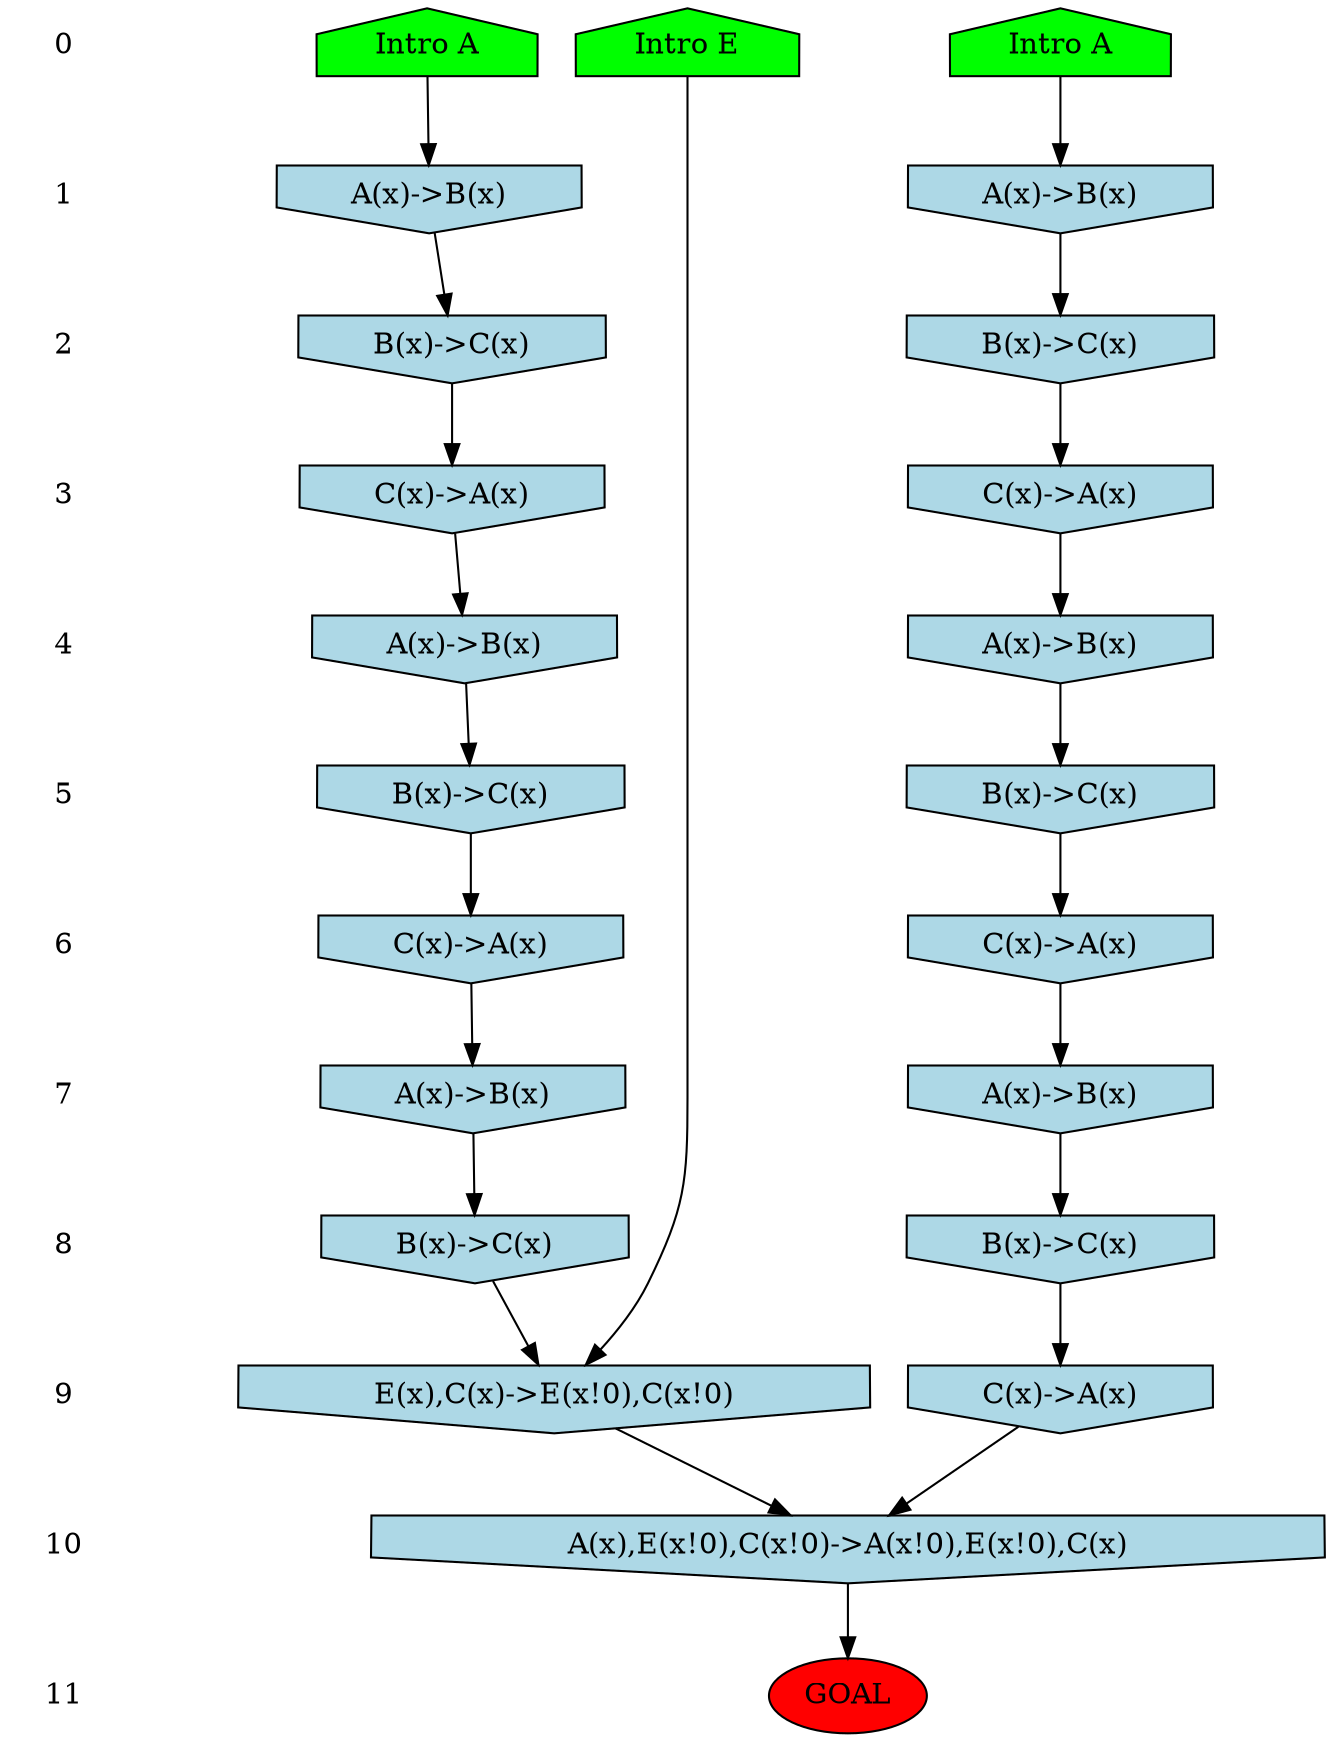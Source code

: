 /* Compression of 2 causal flows obtained in average at 1.929103E+01 t.u */
/* Compressed causal flows were: [47;66] */
digraph G{
 ranksep=.5 ; 
{ rank = same ; "0" [shape=plaintext] ; node_1 [label ="Intro A", shape=house, style=filled, fillcolor=green] ;
node_2 [label ="Intro A", shape=house, style=filled, fillcolor=green] ;
node_3 [label ="Intro E", shape=house, style=filled, fillcolor=green] ;
}
{ rank = same ; "1" [shape=plaintext] ; node_4 [label="A(x)->B(x)", shape=invhouse, style=filled, fillcolor = lightblue] ;
node_6 [label="A(x)->B(x)", shape=invhouse, style=filled, fillcolor = lightblue] ;
}
{ rank = same ; "2" [shape=plaintext] ; node_5 [label="B(x)->C(x)", shape=invhouse, style=filled, fillcolor = lightblue] ;
node_7 [label="B(x)->C(x)", shape=invhouse, style=filled, fillcolor = lightblue] ;
}
{ rank = same ; "3" [shape=plaintext] ; node_8 [label="C(x)->A(x)", shape=invhouse, style=filled, fillcolor = lightblue] ;
node_12 [label="C(x)->A(x)", shape=invhouse, style=filled, fillcolor = lightblue] ;
}
{ rank = same ; "4" [shape=plaintext] ; node_9 [label="A(x)->B(x)", shape=invhouse, style=filled, fillcolor = lightblue] ;
node_16 [label="A(x)->B(x)", shape=invhouse, style=filled, fillcolor = lightblue] ;
}
{ rank = same ; "5" [shape=plaintext] ; node_10 [label="B(x)->C(x)", shape=invhouse, style=filled, fillcolor = lightblue] ;
node_17 [label="B(x)->C(x)", shape=invhouse, style=filled, fillcolor = lightblue] ;
}
{ rank = same ; "6" [shape=plaintext] ; node_11 [label="C(x)->A(x)", shape=invhouse, style=filled, fillcolor = lightblue] ;
node_18 [label="C(x)->A(x)", shape=invhouse, style=filled, fillcolor = lightblue] ;
}
{ rank = same ; "7" [shape=plaintext] ; node_13 [label="A(x)->B(x)", shape=invhouse, style=filled, fillcolor = lightblue] ;
node_19 [label="A(x)->B(x)", shape=invhouse, style=filled, fillcolor = lightblue] ;
}
{ rank = same ; "8" [shape=plaintext] ; node_14 [label="B(x)->C(x)", shape=invhouse, style=filled, fillcolor = lightblue] ;
node_20 [label="B(x)->C(x)", shape=invhouse, style=filled, fillcolor = lightblue] ;
}
{ rank = same ; "9" [shape=plaintext] ; node_15 [label="C(x)->A(x)", shape=invhouse, style=filled, fillcolor = lightblue] ;
node_21 [label="E(x),C(x)->E(x!0),C(x!0)", shape=invhouse, style=filled, fillcolor = lightblue] ;
}
{ rank = same ; "10" [shape=plaintext] ; node_22 [label="A(x),E(x!0),C(x!0)->A(x!0),E(x!0),C(x)", shape=invhouse, style=filled, fillcolor = lightblue] ;
}
{ rank = same ; "11" [shape=plaintext] ; node_23 [label ="GOAL", style=filled, fillcolor=red] ;
}
"0" -> "1" [style="invis"]; 
"1" -> "2" [style="invis"]; 
"2" -> "3" [style="invis"]; 
"3" -> "4" [style="invis"]; 
"4" -> "5" [style="invis"]; 
"5" -> "6" [style="invis"]; 
"6" -> "7" [style="invis"]; 
"7" -> "8" [style="invis"]; 
"8" -> "9" [style="invis"]; 
"9" -> "10" [style="invis"]; 
"10" -> "11" [style="invis"]; 
node_1 -> node_4
node_4 -> node_5
node_2 -> node_6
node_6 -> node_7
node_7 -> node_8
node_8 -> node_9
node_9 -> node_10
node_10 -> node_11
node_5 -> node_12
node_11 -> node_13
node_13 -> node_14
node_14 -> node_15
node_12 -> node_16
node_16 -> node_17
node_17 -> node_18
node_18 -> node_19
node_19 -> node_20
node_3 -> node_21
node_20 -> node_21
node_15 -> node_22
node_21 -> node_22
node_22 -> node_23
}
/*
 Dot generation time: 0.000000
*/